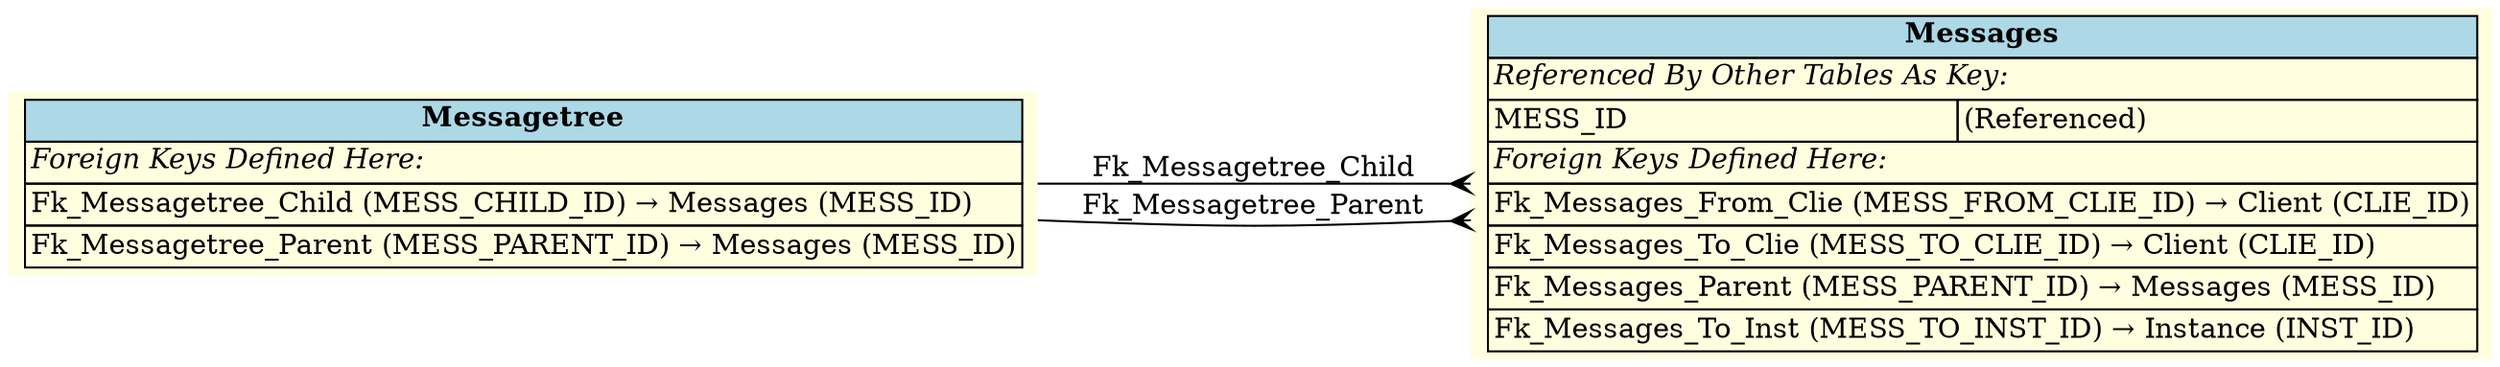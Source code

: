 digraph ERD {
  rankdir=LR;
  node [shape=plaintext, style=filled, fillcolor=lightyellow];
  edge [arrowhead=crow, arrowtail=none, dir=both, labelfontsize=10];

  "Messages" [
    label=<
    <TABLE BORDER="0" CELLBORDER="1" CELLSPACING="0" BGCOLOR="lightyellow">
      <TR><TD COLSPAN="2" BGCOLOR="lightblue"><B>Messages</B></TD></TR>
      <TR><TD COLSPAN="2" ALIGN="LEFT"><I>Referenced By Other Tables As Key:</I></TD></TR>
      <TR><TD ALIGN="LEFT">MESS_ID</TD><TD ALIGN="LEFT">(Referenced)</TD></TR>
      <TR><TD COLSPAN="2" ALIGN="LEFT"><I>Foreign Keys Defined Here:</I></TD></TR>
      <TR><TD ALIGN="LEFT" COLSPAN="2">Fk_Messages_From_Clie (MESS_FROM_CLIE_ID) &rarr; Client (CLIE_ID)</TD></TR>
      <TR><TD ALIGN="LEFT" COLSPAN="2">Fk_Messages_To_Clie (MESS_TO_CLIE_ID) &rarr; Client (CLIE_ID)</TD></TR>
      <TR><TD ALIGN="LEFT" COLSPAN="2">Fk_Messages_Parent (MESS_PARENT_ID) &rarr; Messages (MESS_ID)</TD></TR>
      <TR><TD ALIGN="LEFT" COLSPAN="2">Fk_Messages_To_Inst (MESS_TO_INST_ID) &rarr; Instance (INST_ID)</TD></TR>
    </TABLE>
    >
  ];

  "Messagetree" [
    label=<
    <TABLE BORDER="0" CELLBORDER="1" CELLSPACING="0" BGCOLOR="lightyellow">
      <TR><TD COLSPAN="2" BGCOLOR="lightblue"><B>Messagetree</B></TD></TR>
      <TR><TD COLSPAN="2" ALIGN="LEFT"><I>Foreign Keys Defined Here:</I></TD></TR>
      <TR><TD ALIGN="LEFT" COLSPAN="2">Fk_Messagetree_Child (MESS_CHILD_ID) &rarr; Messages (MESS_ID)</TD></TR>
      <TR><TD ALIGN="LEFT" COLSPAN="2">Fk_Messagetree_Parent (MESS_PARENT_ID) &rarr; Messages (MESS_ID)</TD></TR>
    </TABLE>
    >
  ];

  "Messagetree" -> "Messages" [label=" Fk_Messagetree_Child "];
  "Messagetree" -> "Messages" [label=" Fk_Messagetree_Parent "];
}
